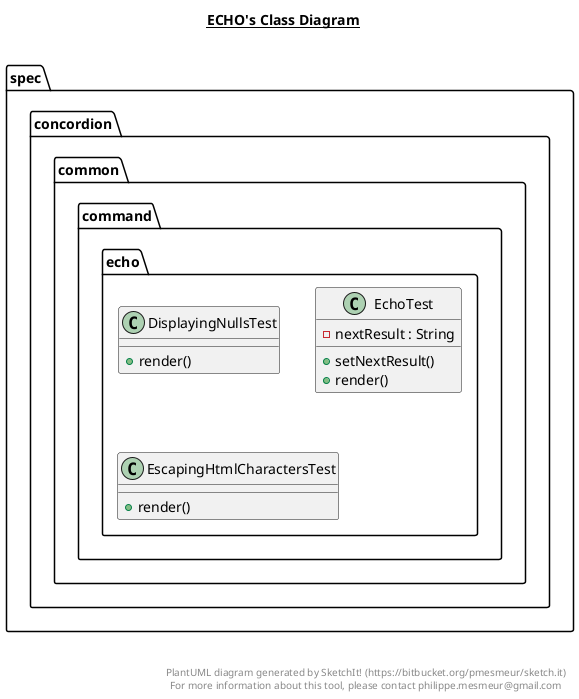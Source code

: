 @startuml

title __ECHO's Class Diagram__\n

  package spec.concordion {
    package spec.concordion.common.command {
      package spec.concordion.common.command.echo {
        class DisplayingNullsTest {
            + render()
        }
      }
    }
  }
  

  package spec.concordion {
    package spec.concordion.common.command {
      package spec.concordion.common.command.echo {
        class EchoTest {
            - nextResult : String
            + setNextResult()
            + render()
        }
      }
    }
  }
  

  package spec.concordion {
    package spec.concordion.common.command {
      package spec.concordion.common.command.echo {
        class EscapingHtmlCharactersTest {
            + render()
        }
      }
    }
  }
  



right footer


PlantUML diagram generated by SketchIt! (https://bitbucket.org/pmesmeur/sketch.it)
For more information about this tool, please contact philippe.mesmeur@gmail.com
endfooter

@enduml
